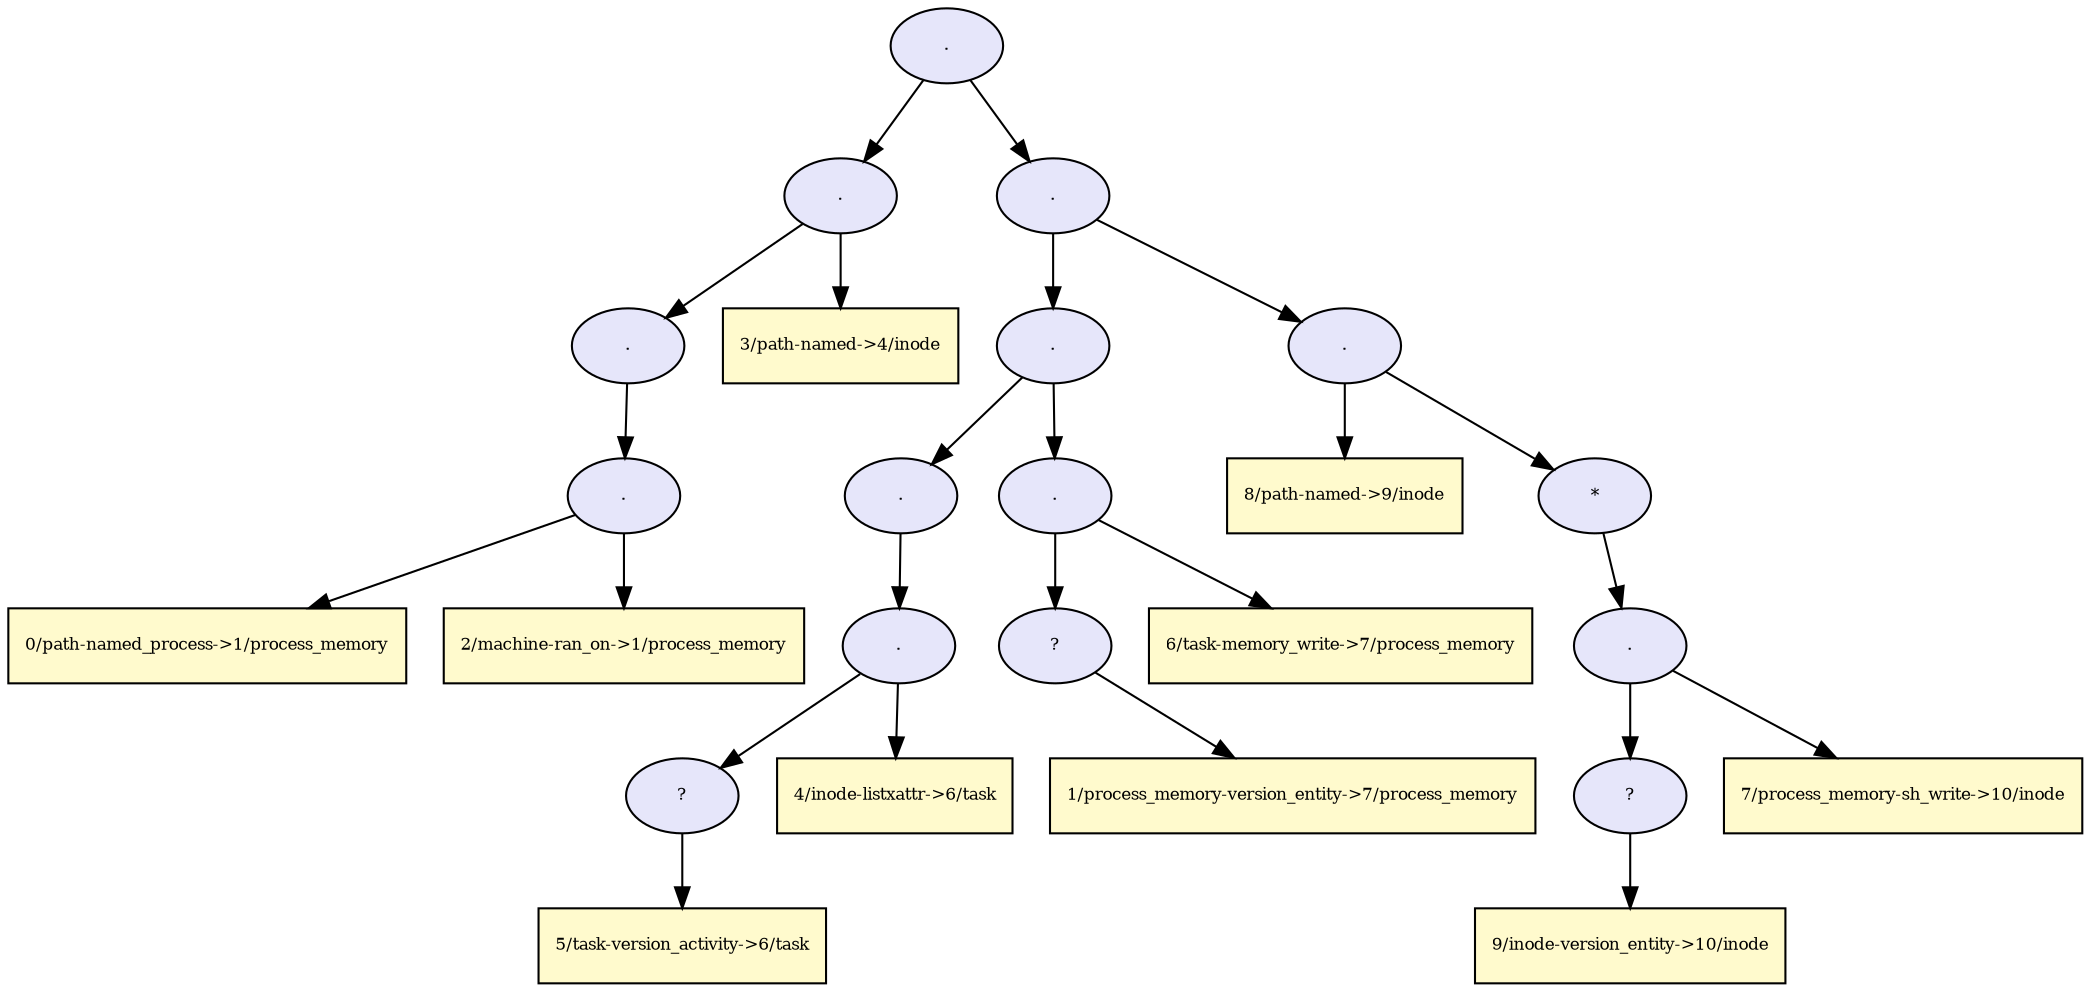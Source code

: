 digraph RGL__DirectedAdjacencyGraph {24[fontsize = 8,label = ".",shape = ellipse, fillcolor="#e6e6fa", style = filled]

24 -> 5[fontsize = 8, color="#000000"]

5[fontsize = 8,label = ".",shape = ellipse, fillcolor="#e6e6fa", style = filled]

5 -> 3[fontsize = 8, color="#000000"]

3[fontsize = 8,label = ".",shape = ellipse, fillcolor="#e6e6fa", style = filled]

3 -> 2[fontsize = 8, color="#000000"]

2[fontsize = 8,label = ".",shape = ellipse, fillcolor="#e6e6fa", style = filled]

2 -> 0[fontsize = 8, color="#000000"]

0[fontsize = 8,label = "0/path-named_process->1/process_memory",shape = rectangle, fillcolor="#fffacd", style = filled]

2 -> 1[fontsize = 8, color="#000000"]

1[fontsize = 8,label = "2/machine-ran_on->1/process_memory",shape = rectangle, fillcolor="#fffacd", style = filled]

5 -> 4[fontsize = 8, color="#000000"]

4[fontsize = 8,label = "3/path-named->4/inode",shape = rectangle, fillcolor="#fffacd", style = filled]

24 -> 23[fontsize = 8, color="#000000"]

23[fontsize = 8,label = ".",shape = ellipse, fillcolor="#e6e6fa", style = filled]

23 -> 15[fontsize = 8, color="#000000"]

15[fontsize = 8,label = ".",shape = ellipse, fillcolor="#e6e6fa", style = filled]

15 -> 10[fontsize = 8, color="#000000"]

10[fontsize = 8,label = ".",shape = ellipse, fillcolor="#e6e6fa", style = filled]

10 -> 9[fontsize = 8, color="#000000"]

9[fontsize = 8,label = ".",shape = ellipse, fillcolor="#e6e6fa", style = filled]

9 -> 7[fontsize = 8, color="#000000"]

7[fontsize = 8,label = "?",shape = ellipse, fillcolor="#e6e6fa", style = filled]

7 -> 6[fontsize = 8, color="#000000"]

6[fontsize = 8,label = "5/task-version_activity->6/task",shape = rectangle, fillcolor="#fffacd", style = filled]

9 -> 8[fontsize = 8, color="#000000"]

8[fontsize = 8,label = "4/inode-listxattr->6/task",shape = rectangle, fillcolor="#fffacd", style = filled]

15 -> 14[fontsize = 8, color="#000000"]

14[fontsize = 8,label = ".",shape = ellipse, fillcolor="#e6e6fa", style = filled]

14 -> 12[fontsize = 8, color="#000000"]

12[fontsize = 8,label = "?",shape = ellipse, fillcolor="#e6e6fa", style = filled]

12 -> 11[fontsize = 8, color="#000000"]

11[fontsize = 8,label = "1/process_memory-version_entity->7/process_memory",shape = rectangle, fillcolor="#fffacd", style = filled]

14 -> 13[fontsize = 8, color="#000000"]

13[fontsize = 8,label = "6/task-memory_write->7/process_memory",shape = rectangle, fillcolor="#fffacd", style = filled]

23 -> 22[fontsize = 8, color="#000000"]

22[fontsize = 8,label = ".",shape = ellipse, fillcolor="#e6e6fa", style = filled]

22 -> 16[fontsize = 8, color="#000000"]

16[fontsize = 8,label = "8/path-named->9/inode",shape = rectangle, fillcolor="#fffacd", style = filled]

22 -> 21[fontsize = 8, color="#000000"]

21[fontsize = 8,label = "*",shape = ellipse, fillcolor="#e6e6fa", style = filled]

21 -> 20[fontsize = 8, color="#000000"]

20[fontsize = 8,label = ".",shape = ellipse, fillcolor="#e6e6fa", style = filled]

20 -> 18[fontsize = 8, color="#000000"]

18[fontsize = 8,label = "?",shape = ellipse, fillcolor="#e6e6fa", style = filled]

18 -> 17[fontsize = 8, color="#000000"]

17[fontsize = 8,label = "9/inode-version_entity->10/inode",shape = rectangle, fillcolor="#fffacd", style = filled]

20 -> 19[fontsize = 8, color="#000000"]

19[fontsize = 8,label = "7/process_memory-sh_write->10/inode",shape = rectangle, fillcolor="#fffacd", style = filled]

}